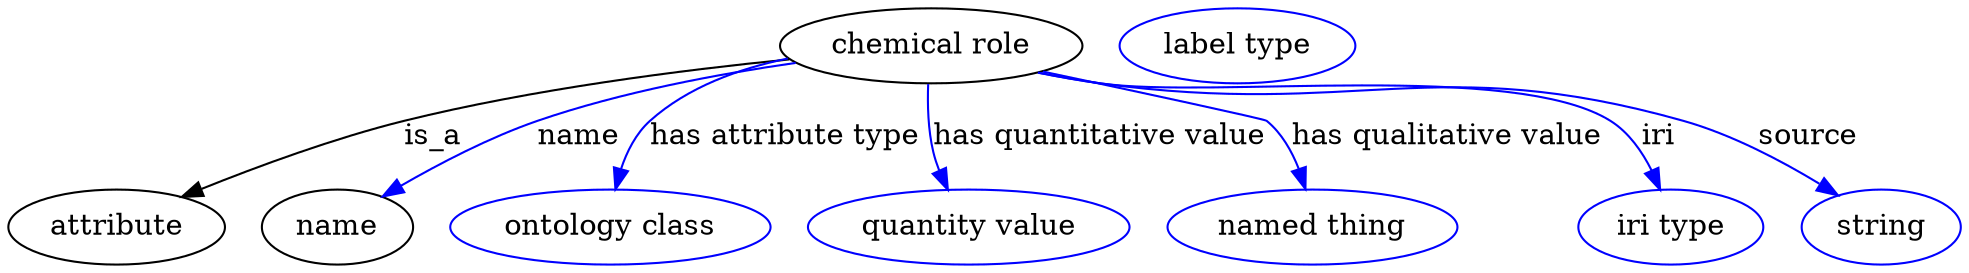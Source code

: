 digraph {
	graph [bb="0,0,764.84,123"];
	node [label="\N"];
	"chemical role"	[height=0.5,
		label="chemical role",
		pos="372.3,105",
		width=1.6429];
	attribute	[height=0.5,
		pos="40.296,18",
		width=1.1193];
	"chemical role" -> attribute	[label=is_a,
		lp="178.3,61.5",
		pos="e,67.483,31.598 317.67,97.787 275.98,92.3 217.38,82.972 167.3,69 136.06,60.286 101.94,46.602 76.93,35.751"];
	name	[height=0.5,
		pos="129.3,18",
		width=0.84854];
	"chemical role" -> name	[color=blue,
		label=name,
		lp="240.8,61.5",
		pos="e,149.59,31.454 322.39,95.3 293.51,89.484 256.76,80.734 225.3,69 201.95,60.293 177.03,47.192 158.44,36.584",
		style=solid];
	"has attribute type"	[color=blue,
		height=0.5,
		label="ontology class",
		pos="239.3,18",
		width=1.7151];
	"chemical role" -> "has attribute type"	[color=blue,
		label="has attribute type",
		lp="321.3,61.5",
		pos="e,247.6,35.899 325.48,93.686 308.21,88.307 289.24,80.394 274.3,69 265.79,62.514 258.55,53.37 252.9,44.672",
		style=solid];
	"has quantitative value"	[color=blue,
		height=0.5,
		label="quantity value",
		pos="380.3,18",
		width=1.6971];
	"chemical role" -> "has quantitative value"	[color=blue,
		label="has quantitative value",
		lp="432.8,61.5",
		pos="e,376.27,35.996 371.89,86.827 371.85,77.157 372.11,64.875 373.3,54 373.58,51.413 373.96,48.732 374.39,46.059",
		style=solid];
	"has qualitative value"	[color=blue,
		height=0.5,
		label="named thing",
		pos="514.3,18",
		width=1.5346];
	"chemical role" -> "has qualitative value"	[color=blue,
		label="has qualitative value",
		lp="559.3,61.5",
		pos="e,510.72,36.053 416.75,92.976 448.41,84.8 486.36,74.205 492.3,69 499.27,62.887 504.12,54.152 507.46,45.69",
		style=solid];
	iri	[color=blue,
		height=0.5,
		label="iri type",
		pos="649.3,18",
		width=1.011];
	"chemical role" -> iri	[color=blue,
		label=iri,
		lp="640.8,61.5",
		pos="e,643.77,35.816 415.16,92.448 423.77,90.409 432.79,88.471 441.3,87 480.47,80.228 585.73,90.306 619.3,69 628.18,63.363 634.79,54.065 \
639.52,45.006",
		style=solid];
	source	[color=blue,
		height=0.5,
		label=string,
		pos="734.3,18",
		width=0.84854];
	"chemical role" -> source	[color=blue,
		label=source,
		lp="701.3,61.5",
		pos="e,716.69,32.91 414.78,92.432 423.5,90.369 432.65,88.426 441.3,87 533.72,71.749 562.2,97.92 651.3,69 671.95,62.296 692.88,49.638 \
708.56,38.737",
		style=solid];
	attribute_name	[color=blue,
		height=0.5,
		label="label type",
		pos="495.3,105",
		width=1.2638];
}
